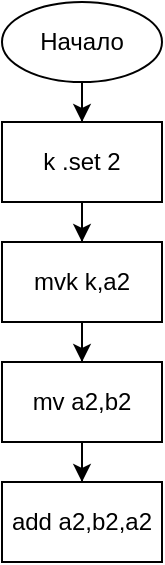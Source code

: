 <mxfile version="24.6.5" type="device">
  <diagram name="Страница — 1" id="xclnuLkPdxtdzU-8S2Ne">
    <mxGraphModel dx="683" dy="377" grid="0" gridSize="10" guides="1" tooltips="1" connect="1" arrows="1" fold="1" page="0" pageScale="1" pageWidth="827" pageHeight="1169" background="none" math="0" shadow="0">
      <root>
        <mxCell id="0" />
        <mxCell id="1" parent="0" />
        <mxCell id="i8UFpYCpFJMkn4LmgD1v-7" style="edgeStyle=orthogonalEdgeStyle;rounded=0;orthogonalLoop=1;jettySize=auto;html=1;entryX=0.5;entryY=0;entryDx=0;entryDy=0;" edge="1" parent="1" source="i8UFpYCpFJMkn4LmgD1v-1" target="i8UFpYCpFJMkn4LmgD1v-3">
          <mxGeometry relative="1" as="geometry" />
        </mxCell>
        <mxCell id="i8UFpYCpFJMkn4LmgD1v-1" value="Начало" style="ellipse;whiteSpace=wrap;html=1;" vertex="1" parent="1">
          <mxGeometry x="320" y="120" width="80" height="40" as="geometry" />
        </mxCell>
        <mxCell id="i8UFpYCpFJMkn4LmgD1v-8" style="edgeStyle=orthogonalEdgeStyle;rounded=0;orthogonalLoop=1;jettySize=auto;html=1;entryX=0.5;entryY=0;entryDx=0;entryDy=0;" edge="1" parent="1" source="i8UFpYCpFJMkn4LmgD1v-3" target="i8UFpYCpFJMkn4LmgD1v-4">
          <mxGeometry relative="1" as="geometry" />
        </mxCell>
        <mxCell id="i8UFpYCpFJMkn4LmgD1v-3" value="k .set 2" style="rounded=0;whiteSpace=wrap;html=1;" vertex="1" parent="1">
          <mxGeometry x="320" y="180" width="80" height="40" as="geometry" />
        </mxCell>
        <mxCell id="i8UFpYCpFJMkn4LmgD1v-9" style="edgeStyle=orthogonalEdgeStyle;rounded=0;orthogonalLoop=1;jettySize=auto;html=1;entryX=0.5;entryY=0;entryDx=0;entryDy=0;" edge="1" parent="1" source="i8UFpYCpFJMkn4LmgD1v-4" target="i8UFpYCpFJMkn4LmgD1v-5">
          <mxGeometry relative="1" as="geometry" />
        </mxCell>
        <mxCell id="i8UFpYCpFJMkn4LmgD1v-4" value="mvk k,a2" style="rounded=0;whiteSpace=wrap;html=1;" vertex="1" parent="1">
          <mxGeometry x="320" y="240" width="80" height="40" as="geometry" />
        </mxCell>
        <mxCell id="i8UFpYCpFJMkn4LmgD1v-10" value="" style="edgeStyle=orthogonalEdgeStyle;rounded=0;orthogonalLoop=1;jettySize=auto;html=1;" edge="1" parent="1" source="i8UFpYCpFJMkn4LmgD1v-5" target="i8UFpYCpFJMkn4LmgD1v-6">
          <mxGeometry relative="1" as="geometry" />
        </mxCell>
        <mxCell id="i8UFpYCpFJMkn4LmgD1v-5" value="mv a2,b2" style="rounded=0;whiteSpace=wrap;html=1;" vertex="1" parent="1">
          <mxGeometry x="320" y="300" width="80" height="40" as="geometry" />
        </mxCell>
        <mxCell id="i8UFpYCpFJMkn4LmgD1v-6" value="add a2,b2,a2" style="rounded=0;whiteSpace=wrap;html=1;" vertex="1" parent="1">
          <mxGeometry x="320" y="360" width="80" height="40" as="geometry" />
        </mxCell>
      </root>
    </mxGraphModel>
  </diagram>
</mxfile>
